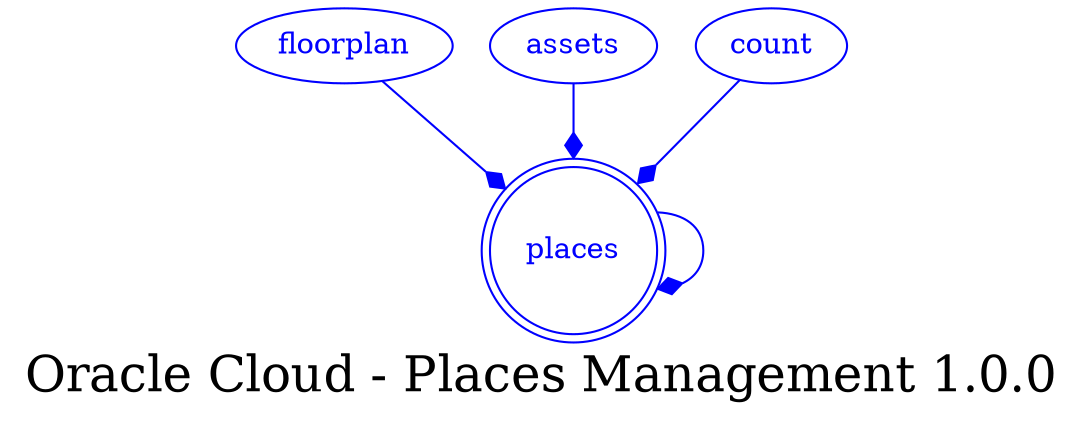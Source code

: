 digraph LexiconGraph {
graph[label="Oracle Cloud - Places Management 1.0.0", fontsize=24]
splines=true
"places" [color=blue, fontcolor=blue, shape=doublecircle]
"places" -> "places" [color=blue, fontcolor=blue, arrowhead=diamond, arrowtail=none]
"floorplan" -> "places" [color=blue, fontcolor=blue, arrowhead=diamond, arrowtail=none]
"floorplan" [color=blue, fontcolor=blue, shape=ellipse]
"assets" -> "places" [color=blue, fontcolor=blue, arrowhead=diamond, arrowtail=none]
"assets" [color=blue, fontcolor=blue, shape=ellipse]
"count" -> "places" [color=blue, fontcolor=blue, arrowhead=diamond, arrowtail=none]
"count" [color=blue, fontcolor=blue, shape=ellipse]
}
